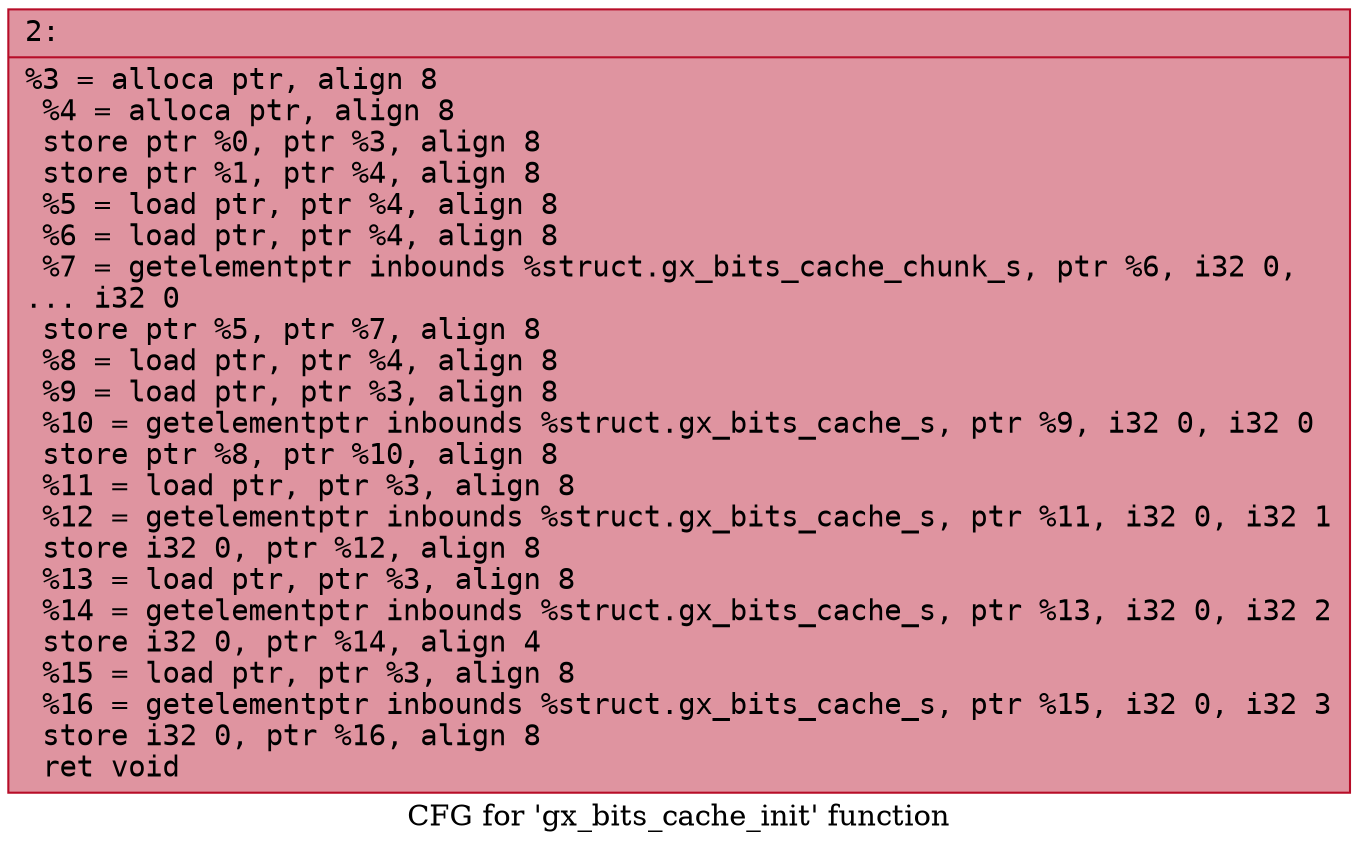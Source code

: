 digraph "CFG for 'gx_bits_cache_init' function" {
	label="CFG for 'gx_bits_cache_init' function";

	Node0x600003c85a40 [shape=record,color="#b70d28ff", style=filled, fillcolor="#b70d2870" fontname="Courier",label="{2:\l|  %3 = alloca ptr, align 8\l  %4 = alloca ptr, align 8\l  store ptr %0, ptr %3, align 8\l  store ptr %1, ptr %4, align 8\l  %5 = load ptr, ptr %4, align 8\l  %6 = load ptr, ptr %4, align 8\l  %7 = getelementptr inbounds %struct.gx_bits_cache_chunk_s, ptr %6, i32 0,\l... i32 0\l  store ptr %5, ptr %7, align 8\l  %8 = load ptr, ptr %4, align 8\l  %9 = load ptr, ptr %3, align 8\l  %10 = getelementptr inbounds %struct.gx_bits_cache_s, ptr %9, i32 0, i32 0\l  store ptr %8, ptr %10, align 8\l  %11 = load ptr, ptr %3, align 8\l  %12 = getelementptr inbounds %struct.gx_bits_cache_s, ptr %11, i32 0, i32 1\l  store i32 0, ptr %12, align 8\l  %13 = load ptr, ptr %3, align 8\l  %14 = getelementptr inbounds %struct.gx_bits_cache_s, ptr %13, i32 0, i32 2\l  store i32 0, ptr %14, align 4\l  %15 = load ptr, ptr %3, align 8\l  %16 = getelementptr inbounds %struct.gx_bits_cache_s, ptr %15, i32 0, i32 3\l  store i32 0, ptr %16, align 8\l  ret void\l}"];
}
